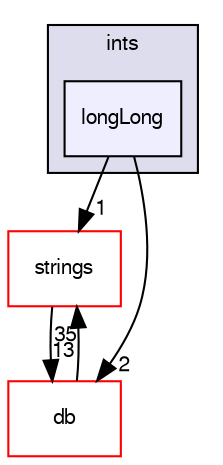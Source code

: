 digraph "src/OpenFOAM/primitives/ints/longLong" {
  bgcolor=transparent;
  compound=true
  node [ fontsize="10", fontname="FreeSans"];
  edge [ labelfontsize="10", labelfontname="FreeSans"];
  subgraph clusterdir_086c067a0e64eeb439d30ae0c44248d8 {
    graph [ bgcolor="#ddddee", pencolor="black", label="ints" fontname="FreeSans", fontsize="10", URL="dir_086c067a0e64eeb439d30ae0c44248d8.html"]
  dir_c95bbc34508da9e1fe6499b561427e7b [shape=box, label="longLong", style="filled", fillcolor="#eeeeff", pencolor="black", URL="dir_c95bbc34508da9e1fe6499b561427e7b.html"];
  }
  dir_ce1ee507886310df0e74ee2e624fbc88 [shape=box label="strings" color="red" URL="dir_ce1ee507886310df0e74ee2e624fbc88.html"];
  dir_63c634f7a7cfd679ac26c67fb30fc32f [shape=box label="db" color="red" URL="dir_63c634f7a7cfd679ac26c67fb30fc32f.html"];
  dir_ce1ee507886310df0e74ee2e624fbc88->dir_63c634f7a7cfd679ac26c67fb30fc32f [headlabel="13", labeldistance=1.5 headhref="dir_002221_001787.html"];
  dir_63c634f7a7cfd679ac26c67fb30fc32f->dir_ce1ee507886310df0e74ee2e624fbc88 [headlabel="35", labeldistance=1.5 headhref="dir_001787_002221.html"];
  dir_c95bbc34508da9e1fe6499b561427e7b->dir_ce1ee507886310df0e74ee2e624fbc88 [headlabel="1", labeldistance=1.5 headhref="dir_002194_002221.html"];
  dir_c95bbc34508da9e1fe6499b561427e7b->dir_63c634f7a7cfd679ac26c67fb30fc32f [headlabel="2", labeldistance=1.5 headhref="dir_002194_001787.html"];
}
